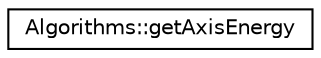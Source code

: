 digraph "Graphical Class Hierarchy"
{
 // LATEX_PDF_SIZE
  edge [fontname="Helvetica",fontsize="10",labelfontname="Helvetica",labelfontsize="10"];
  node [fontname="Helvetica",fontsize="10",shape=record];
  rankdir="LR";
  Node0 [label="Algorithms::getAxisEnergy",height=0.2,width=0.4,color="black", fillcolor="white", style="filled",URL="$struct_algorithms_1_1get_axis_energy.html",tooltip="Get the energy in a given hemisphere (defined by it's angle wrt to axis). Returns 3 values: total,..."];
}
